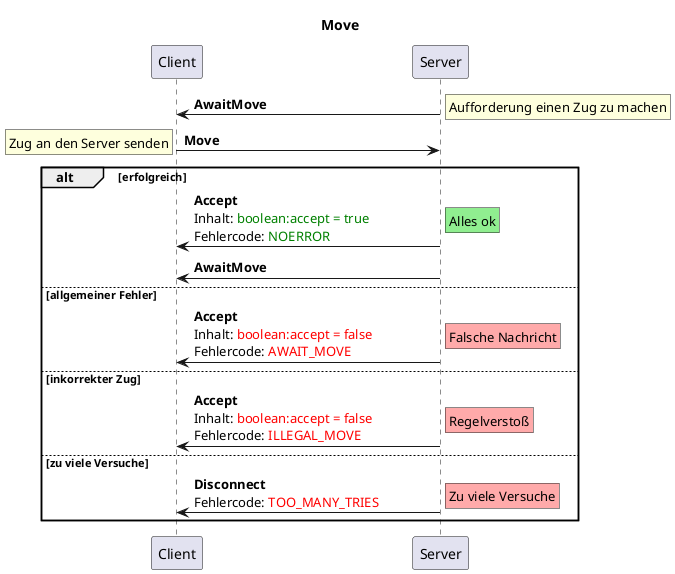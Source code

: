 @startuml
skinparam ParticipantPadding 100

title Move

Client <- Server : **AwaitMove**
rnote right : Aufforderung einen Zug zu machen
Client -> Server : **Move**
rnote left : Zug an den Server senden
alt erfolgreich
    Client <- Server : **Accept**\nInhalt: <color #green>boolean:accept = true</color>\nFehlercode: <color #green>NOERROR</color>
    rnote right #lightgreen : Alles ok
    Client <- Server : **AwaitMove**

else allgemeiner Fehler
    Client <- Server : **Accept**\nInhalt: <color #red>boolean:accept = false</color>\nFehlercode: <color #red>AWAIT_MOVE</color>
    rnote right #FFAAAA : Falsche Nachricht

else inkorrekter Zug
    Client <- Server : **Accept**\nInhalt: <color #red>boolean:accept = false</color>\nFehlercode: <color #red>ILLEGAL_MOVE</color>
    rnote right #FFAAAA : Regelverstoß

else zu viele Versuche
    Client <- Server : **Disconnect**\nFehlercode: <color #red>TOO_MANY_TRIES</color>
    rnote right #FFAAAA : Zu viele Versuche
end

@enduml